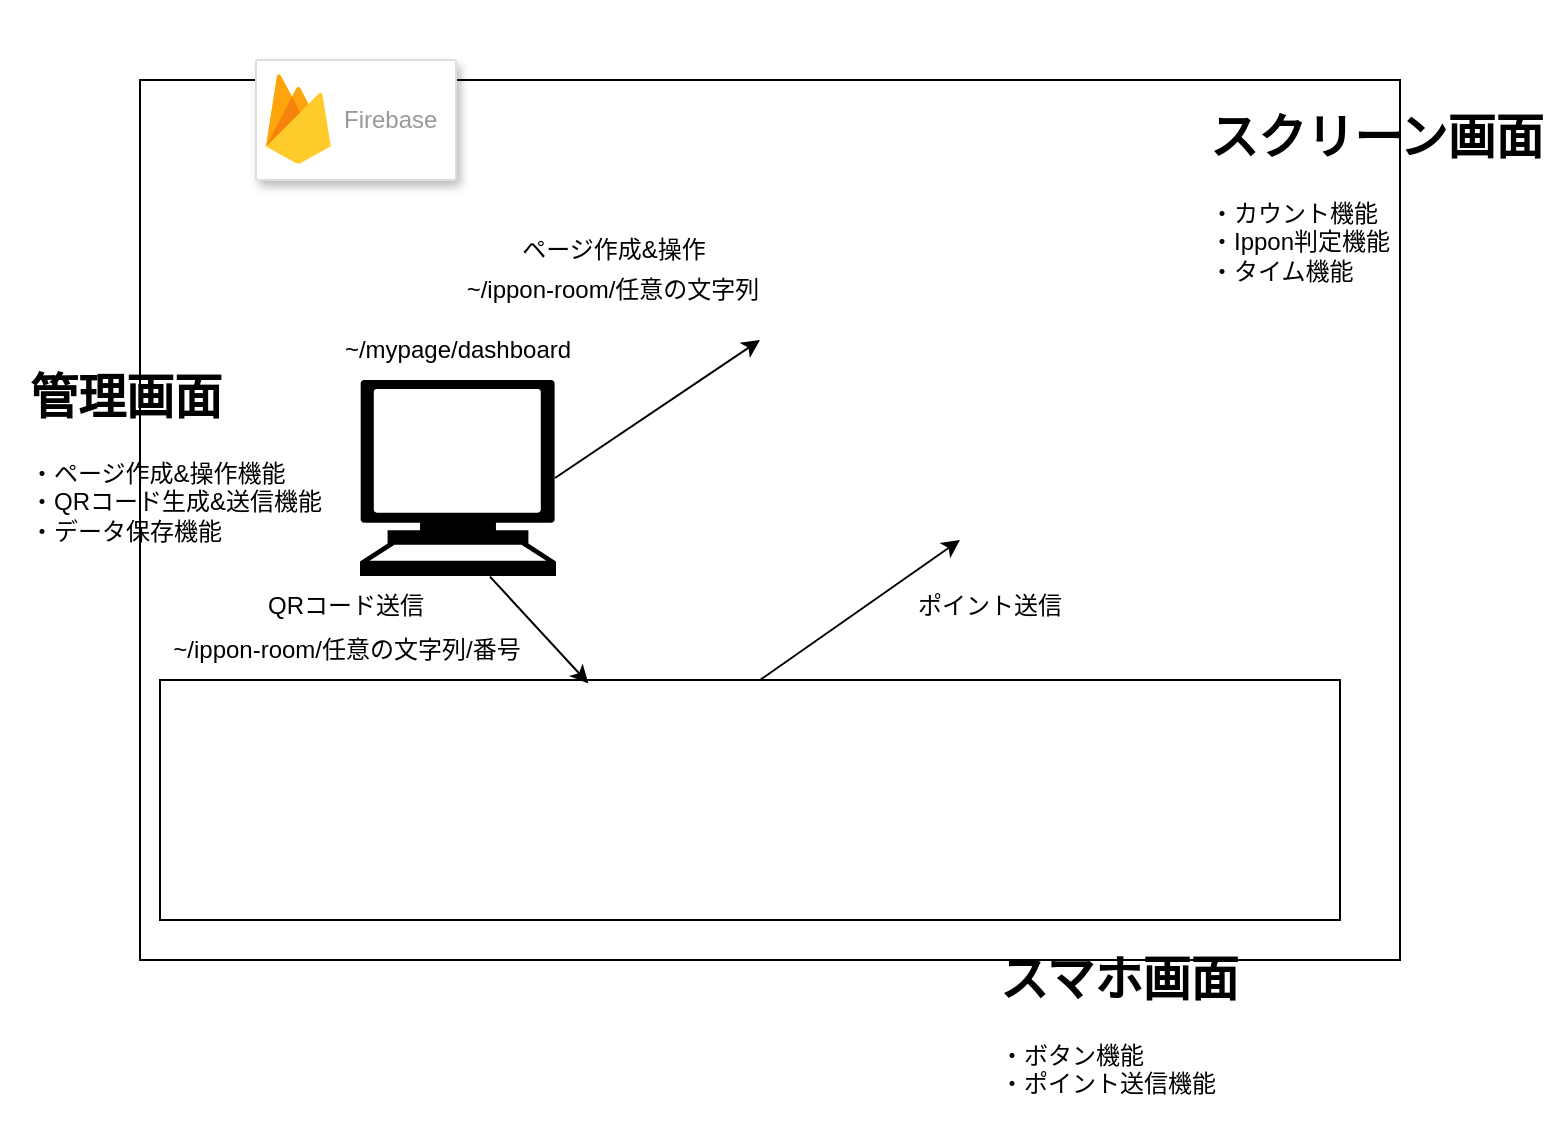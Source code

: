 <mxfile version="20.4.0" type="github">
  <diagram id="el4qIduRlKPLxRj2wgTi" name="ページ1">
    <mxGraphModel dx="941" dy="671" grid="1" gridSize="10" guides="1" tooltips="1" connect="1" arrows="1" fold="1" page="1" pageScale="1" pageWidth="827" pageHeight="1169" math="0" shadow="0">
      <root>
        <mxCell id="0" />
        <mxCell id="1" parent="0" />
        <mxCell id="nSeAFROf0M7mogkUmehW-1" value="" style="rounded=0;whiteSpace=wrap;html=1;" parent="1" vertex="1">
          <mxGeometry x="120" y="60" width="630" height="440" as="geometry" />
        </mxCell>
        <mxCell id="nSeAFROf0M7mogkUmehW-19" value="" style="rounded=0;whiteSpace=wrap;html=1;" parent="1" vertex="1">
          <mxGeometry x="130" y="360" width="590" height="120" as="geometry" />
        </mxCell>
        <mxCell id="nSeAFROf0M7mogkUmehW-2" value="" style="shape=image;html=1;verticalAlign=top;verticalLabelPosition=bottom;labelBackgroundColor=#ffffff;imageAspect=0;aspect=fixed;image=https://cdn1.iconfinder.com/data/icons/unicons-line-vol-5/24/react-128.png" parent="1" vertex="1">
          <mxGeometry x="50" y="20" width="128" height="128" as="geometry" />
        </mxCell>
        <mxCell id="nSeAFROf0M7mogkUmehW-4" value="" style="shape=image;html=1;verticalAlign=top;verticalLabelPosition=bottom;labelBackgroundColor=#ffffff;imageAspect=0;aspect=fixed;image=https://cdn4.iconfinder.com/data/icons/essential-app-1/16/mobile-phone-smart-screen-128.png" parent="1" vertex="1">
          <mxGeometry x="160" y="380" width="90" height="90" as="geometry" />
        </mxCell>
        <mxCell id="nSeAFROf0M7mogkUmehW-5" value="" style="shape=image;html=1;verticalAlign=top;verticalLabelPosition=bottom;labelBackgroundColor=#ffffff;imageAspect=0;aspect=fixed;image=https://cdn4.iconfinder.com/data/icons/essential-app-1/16/mobile-phone-smart-screen-128.png" parent="1" vertex="1">
          <mxGeometry x="270" y="380" width="90" height="90" as="geometry" />
        </mxCell>
        <mxCell id="nSeAFROf0M7mogkUmehW-6" value="" style="shape=image;html=1;verticalAlign=top;verticalLabelPosition=bottom;labelBackgroundColor=#ffffff;imageAspect=0;aspect=fixed;image=https://cdn4.iconfinder.com/data/icons/essential-app-1/16/mobile-phone-smart-screen-128.png" parent="1" vertex="1">
          <mxGeometry x="490" y="380" width="90" height="90" as="geometry" />
        </mxCell>
        <mxCell id="nSeAFROf0M7mogkUmehW-7" value="" style="shape=image;html=1;verticalAlign=top;verticalLabelPosition=bottom;labelBackgroundColor=#ffffff;imageAspect=0;aspect=fixed;image=https://cdn4.iconfinder.com/data/icons/essential-app-1/16/mobile-phone-smart-screen-128.png" parent="1" vertex="1">
          <mxGeometry x="380" y="380" width="90" height="90" as="geometry" />
        </mxCell>
        <mxCell id="nSeAFROf0M7mogkUmehW-8" value="" style="shape=image;html=1;verticalAlign=top;verticalLabelPosition=bottom;labelBackgroundColor=#ffffff;imageAspect=0;aspect=fixed;image=https://cdn4.iconfinder.com/data/icons/essential-app-1/16/mobile-phone-smart-screen-128.png" parent="1" vertex="1">
          <mxGeometry x="590" y="380" width="90" height="90" as="geometry" />
        </mxCell>
        <mxCell id="nSeAFROf0M7mogkUmehW-9" value="" style="shape=mxgraph.signs.tech.computer;html=1;pointerEvents=1;fillColor=#000000;strokeColor=none;verticalLabelPosition=bottom;verticalAlign=top;align=center;" parent="1" vertex="1">
          <mxGeometry x="230" y="210" width="98" height="98" as="geometry" />
        </mxCell>
        <mxCell id="nSeAFROf0M7mogkUmehW-10" value="" style="shape=image;html=1;verticalAlign=top;verticalLabelPosition=bottom;labelBackgroundColor=#ffffff;imageAspect=0;aspect=fixed;image=https://cdn4.iconfinder.com/data/icons/48-bubbles/48/24.TV-128.png" parent="1" vertex="1">
          <mxGeometry x="430" y="90" width="200" height="200" as="geometry" />
        </mxCell>
        <mxCell id="nSeAFROf0M7mogkUmehW-22" value="&lt;h1&gt;管理画面&lt;/h1&gt;&lt;div&gt;・ページ作成&amp;amp;操作機能&lt;/div&gt;&lt;div&gt;・QRコード生成&amp;amp;送信機能&lt;/div&gt;&lt;div&gt;・データ保存機能&lt;/div&gt;&lt;div&gt;&lt;br&gt;&lt;/div&gt;" style="text;html=1;strokeColor=none;fillColor=none;spacing=5;spacingTop=-20;whiteSpace=wrap;overflow=hidden;rounded=0;" parent="1" vertex="1">
          <mxGeometry x="60" y="199" width="160" height="101" as="geometry" />
        </mxCell>
        <mxCell id="nSeAFROf0M7mogkUmehW-23" value="&lt;h1&gt;スクリーン画面&lt;/h1&gt;&lt;div&gt;・カウント機能&lt;/div&gt;&lt;div&gt;・Ippon判定機能&lt;/div&gt;&lt;div&gt;・タイム機能&lt;/div&gt;" style="text;html=1;strokeColor=none;fillColor=none;spacing=5;spacingTop=-20;whiteSpace=wrap;overflow=hidden;rounded=0;" parent="1" vertex="1">
          <mxGeometry x="650" y="69" width="180" height="101" as="geometry" />
        </mxCell>
        <mxCell id="nSeAFROf0M7mogkUmehW-24" value="&lt;h1&gt;スマホ画面&lt;/h1&gt;&lt;div&gt;・ボタン機能&lt;/div&gt;&lt;div&gt;・ポイント送信機能&lt;/div&gt;" style="text;html=1;strokeColor=none;fillColor=none;spacing=5;spacingTop=-20;whiteSpace=wrap;overflow=hidden;rounded=0;" parent="1" vertex="1">
          <mxGeometry x="545" y="490" width="180" height="91" as="geometry" />
        </mxCell>
        <mxCell id="bKhVGRK6ZDt9AjaTDOG8-1" value="" style="strokeColor=#dddddd;shadow=1;strokeWidth=1;rounded=1;absoluteArcSize=1;arcSize=2;" vertex="1" parent="1">
          <mxGeometry x="178" y="50" width="100" height="60" as="geometry" />
        </mxCell>
        <mxCell id="bKhVGRK6ZDt9AjaTDOG8-2" value="Firebase" style="sketch=0;dashed=0;connectable=0;html=1;fillColor=#5184F3;strokeColor=none;shape=mxgraph.gcp2.firebase;part=1;labelPosition=right;verticalLabelPosition=middle;align=left;verticalAlign=middle;spacingLeft=5;fontColor=#999999;fontSize=12;" vertex="1" parent="bKhVGRK6ZDt9AjaTDOG8-1">
          <mxGeometry width="32.4" height="45" relative="1" as="geometry">
            <mxPoint x="5" y="7" as="offset" />
          </mxGeometry>
        </mxCell>
        <mxCell id="bKhVGRK6ZDt9AjaTDOG8-4" value="" style="endArrow=classic;html=1;rounded=0;entryX=0.5;entryY=1;entryDx=0;entryDy=0;" edge="1" parent="1" target="nSeAFROf0M7mogkUmehW-10">
          <mxGeometry width="50" height="50" relative="1" as="geometry">
            <mxPoint x="430" y="360" as="sourcePoint" />
            <mxPoint x="480" y="310" as="targetPoint" />
          </mxGeometry>
        </mxCell>
        <mxCell id="bKhVGRK6ZDt9AjaTDOG8-5" value="" style="endArrow=classic;html=1;rounded=0;entryX=0.363;entryY=0.014;entryDx=0;entryDy=0;exitX=0.663;exitY=1.003;exitDx=0;exitDy=0;exitPerimeter=0;entryPerimeter=0;" edge="1" parent="1" source="nSeAFROf0M7mogkUmehW-9" target="nSeAFROf0M7mogkUmehW-19">
          <mxGeometry width="50" height="50" relative="1" as="geometry">
            <mxPoint x="440" y="370" as="sourcePoint" />
            <mxPoint x="540" y="300" as="targetPoint" />
          </mxGeometry>
        </mxCell>
        <mxCell id="bKhVGRK6ZDt9AjaTDOG8-6" value="" style="endArrow=classic;html=1;rounded=0;exitX=0.995;exitY=0.5;exitDx=0;exitDy=0;exitPerimeter=0;entryX=0;entryY=0.5;entryDx=0;entryDy=0;" edge="1" parent="1" source="nSeAFROf0M7mogkUmehW-9" target="nSeAFROf0M7mogkUmehW-10">
          <mxGeometry width="50" height="50" relative="1" as="geometry">
            <mxPoint x="430" y="360" as="sourcePoint" />
            <mxPoint x="480" y="310" as="targetPoint" />
          </mxGeometry>
        </mxCell>
        <mxCell id="bKhVGRK6ZDt9AjaTDOG8-7" value="ページ作成&amp;amp;操作" style="text;html=1;strokeColor=none;fillColor=none;align=center;verticalAlign=middle;whiteSpace=wrap;rounded=0;" vertex="1" parent="1">
          <mxGeometry x="302" y="130" width="110" height="30" as="geometry" />
        </mxCell>
        <mxCell id="bKhVGRK6ZDt9AjaTDOG8-8" value="QRコード送信" style="text;html=1;strokeColor=none;fillColor=none;align=center;verticalAlign=middle;whiteSpace=wrap;rounded=0;" vertex="1" parent="1">
          <mxGeometry x="168" y="308" width="110" height="30" as="geometry" />
        </mxCell>
        <mxCell id="bKhVGRK6ZDt9AjaTDOG8-9" value="~/mypage/dashboard" style="text;html=1;strokeColor=none;fillColor=none;align=center;verticalAlign=middle;whiteSpace=wrap;rounded=0;" vertex="1" parent="1">
          <mxGeometry x="217" y="180" width="124" height="30" as="geometry" />
        </mxCell>
        <mxCell id="bKhVGRK6ZDt9AjaTDOG8-10" value="~/ippon-room/任意の文字列" style="text;html=1;strokeColor=none;fillColor=none;align=center;verticalAlign=middle;whiteSpace=wrap;rounded=0;" vertex="1" parent="1">
          <mxGeometry x="278" y="150" width="157" height="30" as="geometry" />
        </mxCell>
        <mxCell id="bKhVGRK6ZDt9AjaTDOG8-13" value="~/ippon-room/任意の文字列/番号" style="text;html=1;strokeColor=none;fillColor=none;align=center;verticalAlign=middle;whiteSpace=wrap;rounded=0;" vertex="1" parent="1">
          <mxGeometry x="130.5" y="330" width="185" height="30" as="geometry" />
        </mxCell>
        <mxCell id="bKhVGRK6ZDt9AjaTDOG8-15" value="ポイント送信" style="text;html=1;strokeColor=none;fillColor=none;align=center;verticalAlign=middle;whiteSpace=wrap;rounded=0;" vertex="1" parent="1">
          <mxGeometry x="500" y="308" width="90" height="30" as="geometry" />
        </mxCell>
      </root>
    </mxGraphModel>
  </diagram>
</mxfile>
